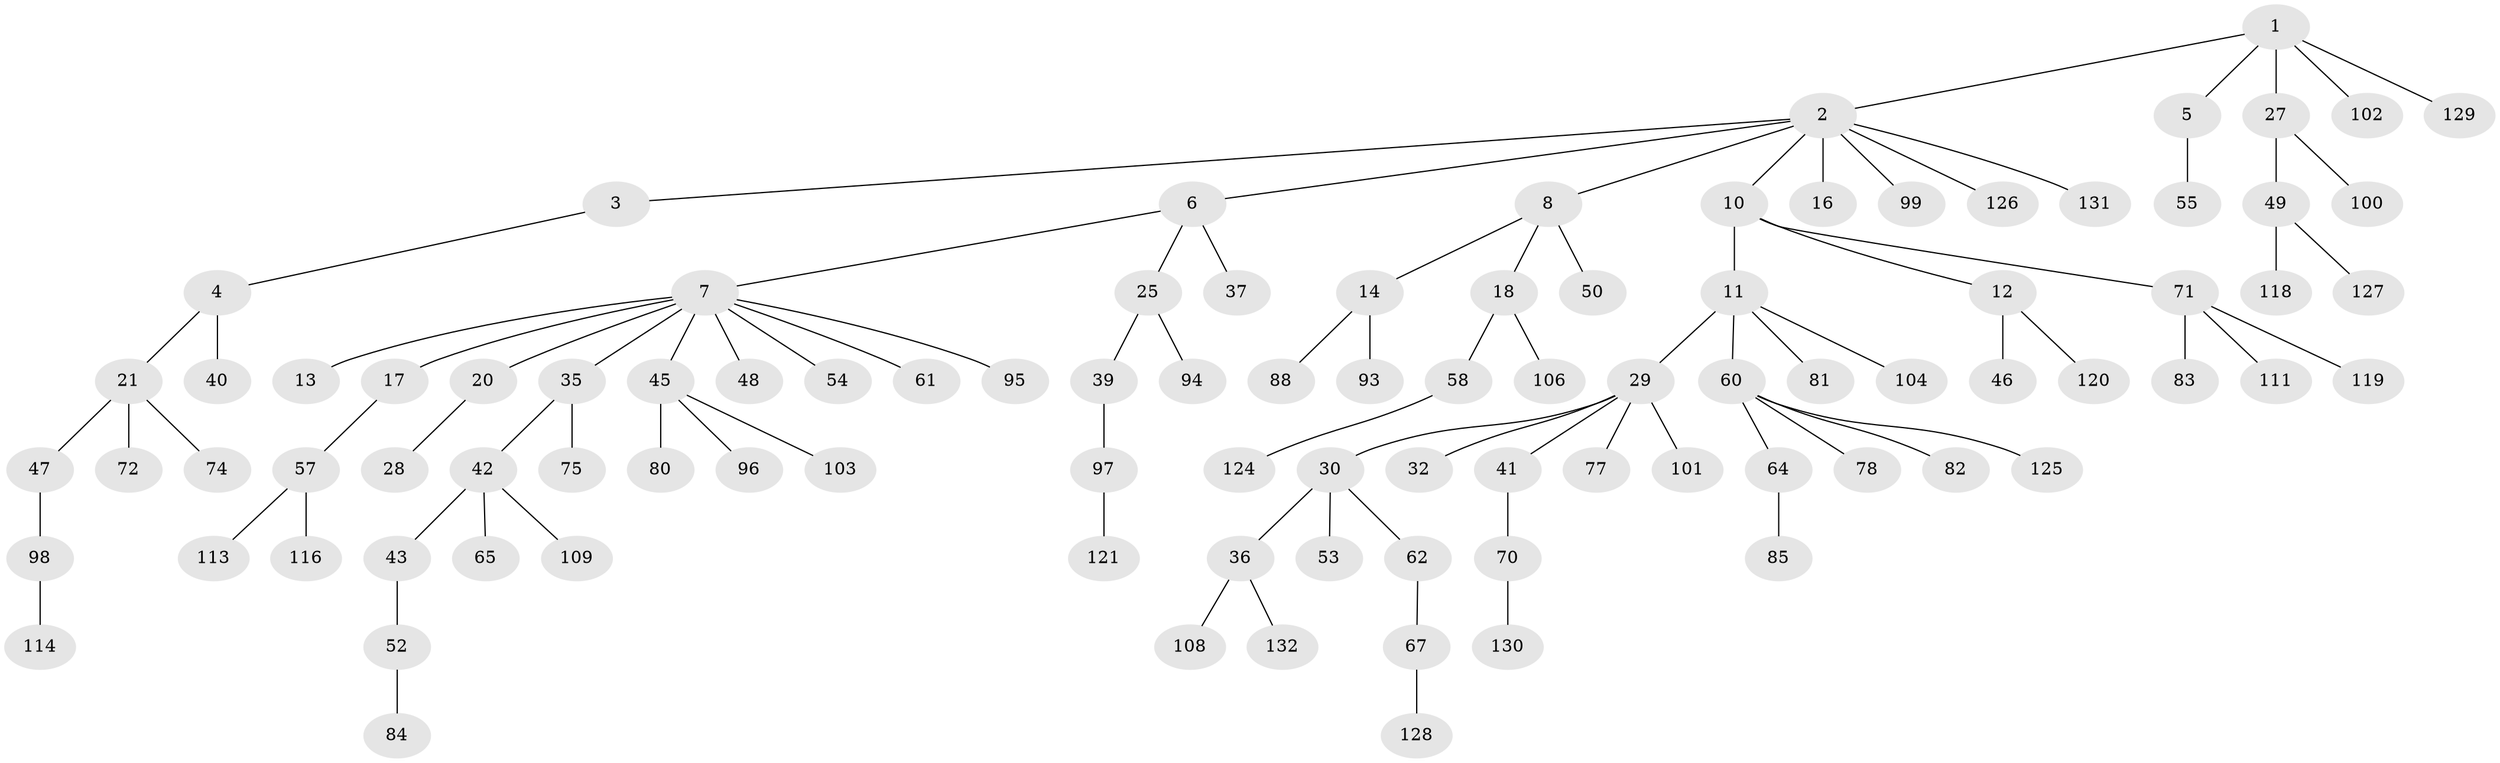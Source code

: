 // original degree distribution, {6: 0.007575757575757576, 8: 0.015151515151515152, 3: 0.14393939393939395, 5: 0.030303030303030304, 1: 0.5151515151515151, 4: 0.05303030303030303, 2: 0.22727272727272727, 7: 0.007575757575757576}
// Generated by graph-tools (version 1.1) at 2025/42/03/06/25 10:42:05]
// undirected, 96 vertices, 95 edges
graph export_dot {
graph [start="1"]
  node [color=gray90,style=filled];
  1 [super="+15"];
  2 [super="+73"];
  3 [super="+9"];
  4 [super="+31"];
  5 [super="+91"];
  6 [super="+33"];
  7 [super="+24"];
  8 [super="+38"];
  10 [super="+19"];
  11 [super="+26"];
  12 [super="+23"];
  13;
  14;
  16 [super="+34"];
  17;
  18 [super="+63"];
  20;
  21 [super="+22"];
  25;
  27;
  28 [super="+90"];
  29 [super="+86"];
  30 [super="+51"];
  32;
  35 [super="+117"];
  36 [super="+56"];
  37 [super="+105"];
  39 [super="+59"];
  40;
  41;
  42 [super="+44"];
  43;
  45 [super="+89"];
  46;
  47;
  48 [super="+87"];
  49;
  50 [super="+123"];
  52;
  53;
  54;
  55;
  57 [super="+68"];
  58 [super="+76"];
  60 [super="+112"];
  61;
  62 [super="+66"];
  64 [super="+69"];
  65;
  67;
  70 [super="+110"];
  71 [super="+79"];
  72;
  74;
  75;
  77;
  78;
  80;
  81;
  82 [super="+92"];
  83;
  84;
  85;
  88;
  93;
  94 [super="+107"];
  95;
  96;
  97;
  98;
  99;
  100;
  101;
  102 [super="+115"];
  103;
  104;
  106;
  108;
  109;
  111;
  113;
  114;
  116 [super="+122"];
  118;
  119;
  120;
  121;
  124;
  125;
  126;
  127;
  128;
  129;
  130;
  131;
  132;
  1 -- 2;
  1 -- 5;
  1 -- 27;
  1 -- 102;
  1 -- 129;
  2 -- 3;
  2 -- 6;
  2 -- 8;
  2 -- 10;
  2 -- 16;
  2 -- 131;
  2 -- 99;
  2 -- 126;
  3 -- 4;
  4 -- 21;
  4 -- 40;
  5 -- 55;
  6 -- 7;
  6 -- 25;
  6 -- 37;
  7 -- 13;
  7 -- 17;
  7 -- 20;
  7 -- 35;
  7 -- 61;
  7 -- 95;
  7 -- 48;
  7 -- 45;
  7 -- 54;
  8 -- 14;
  8 -- 18;
  8 -- 50;
  10 -- 11;
  10 -- 12;
  10 -- 71;
  11 -- 29;
  11 -- 60;
  11 -- 104;
  11 -- 81;
  12 -- 120;
  12 -- 46;
  14 -- 88;
  14 -- 93;
  17 -- 57;
  18 -- 58;
  18 -- 106;
  20 -- 28;
  21 -- 74;
  21 -- 72;
  21 -- 47;
  25 -- 39;
  25 -- 94;
  27 -- 49;
  27 -- 100;
  29 -- 30;
  29 -- 32;
  29 -- 41;
  29 -- 77;
  29 -- 101;
  30 -- 36;
  30 -- 62;
  30 -- 53;
  35 -- 42;
  35 -- 75;
  36 -- 108;
  36 -- 132;
  39 -- 97;
  41 -- 70;
  42 -- 43;
  42 -- 65;
  42 -- 109;
  43 -- 52;
  45 -- 80;
  45 -- 96;
  45 -- 103;
  47 -- 98;
  49 -- 118;
  49 -- 127;
  52 -- 84;
  57 -- 113;
  57 -- 116;
  58 -- 124;
  60 -- 64;
  60 -- 78;
  60 -- 82;
  60 -- 125;
  62 -- 67;
  64 -- 85;
  67 -- 128;
  70 -- 130;
  71 -- 83;
  71 -- 111;
  71 -- 119;
  97 -- 121;
  98 -- 114;
}
